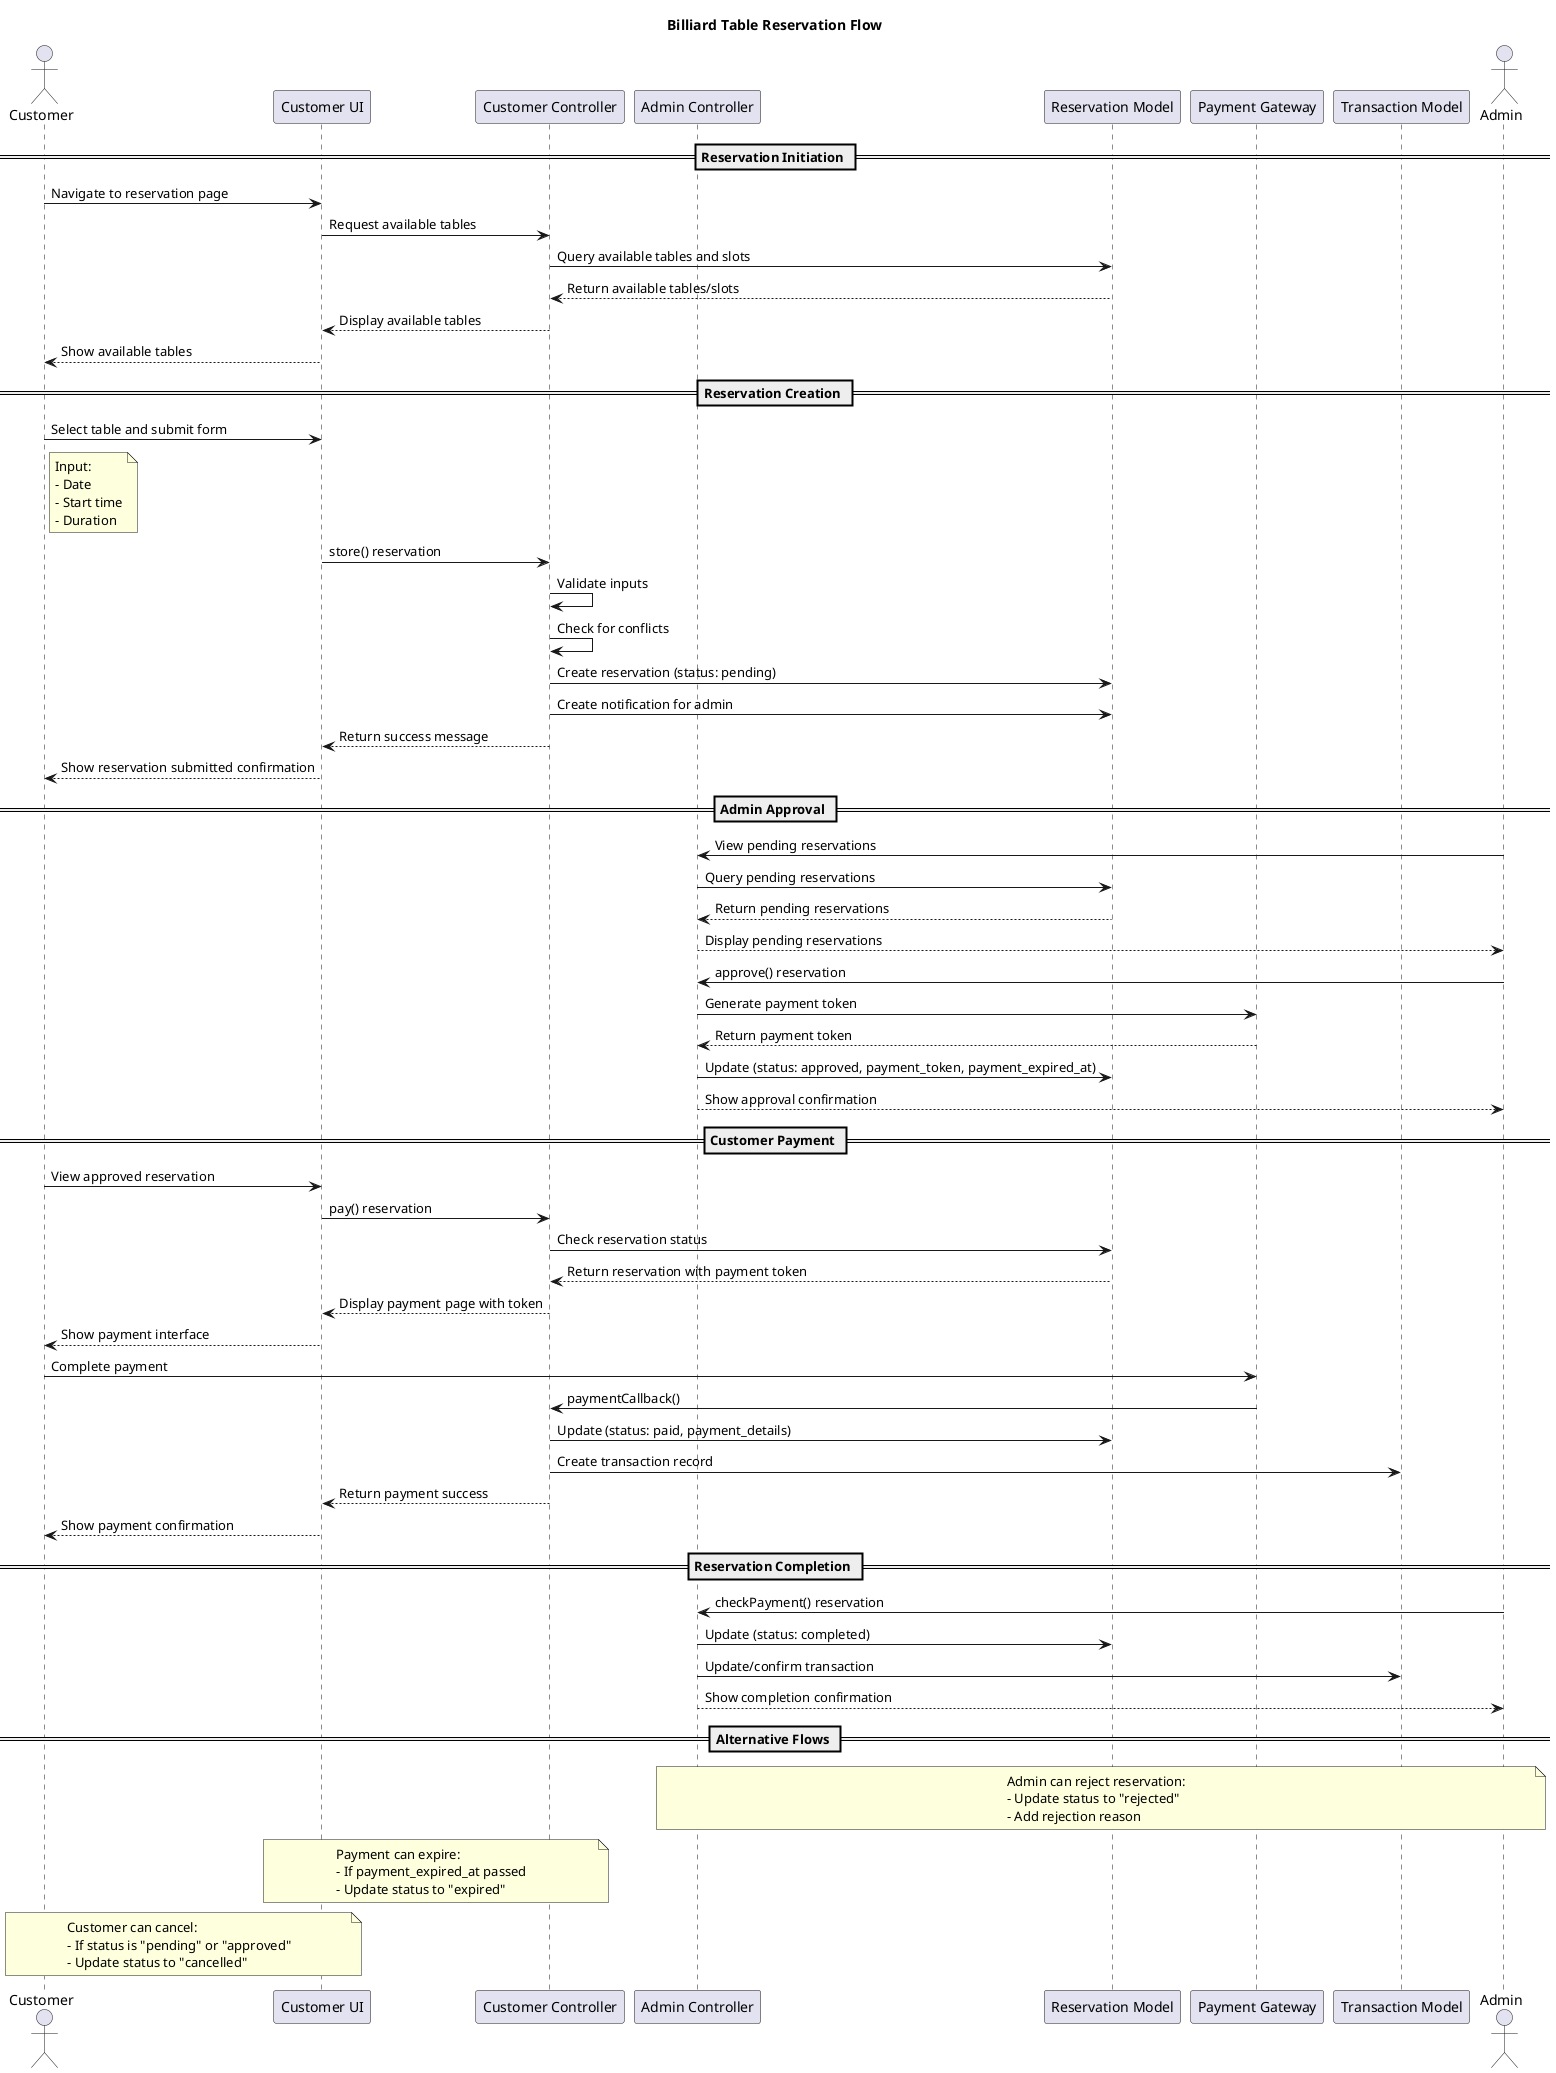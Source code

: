 @startuml Reservation Flow
actor Customer
participant "Customer UI" as UI
participant "Customer Controller" as CustomerCtrl
participant "Admin Controller" as AdminCtrl
participant "Reservation Model" as Reservation
participant "Payment Gateway" as Payment
participant "Transaction Model" as Transaction
actor Admin

title Billiard Table Reservation Flow

== Reservation Initiation ==
Customer -> UI: Navigate to reservation page
UI -> CustomerCtrl: Request available tables
CustomerCtrl -> Reservation: Query available tables and slots
Reservation --> CustomerCtrl: Return available tables/slots
CustomerCtrl --> UI: Display available tables
UI --> Customer: Show available tables

== Reservation Creation ==
Customer -> UI: Select table and submit form
note right of Customer
  Input:
  - Date
  - Start time
  - Duration
end note
UI -> CustomerCtrl: store() reservation
CustomerCtrl -> CustomerCtrl: Validate inputs
CustomerCtrl -> CustomerCtrl: Check for conflicts
CustomerCtrl -> Reservation: Create reservation (status: pending)
CustomerCtrl -> Reservation: Create notification for admin
CustomerCtrl --> UI: Return success message
UI --> Customer: Show reservation submitted confirmation

== Admin Approval ==
Admin -> AdminCtrl: View pending reservations
AdminCtrl -> Reservation: Query pending reservations
Reservation --> AdminCtrl: Return pending reservations
AdminCtrl --> Admin: Display pending reservations
Admin -> AdminCtrl: approve() reservation
AdminCtrl -> Payment: Generate payment token
Payment --> AdminCtrl: Return payment token
AdminCtrl -> Reservation: Update (status: approved, payment_token, payment_expired_at)
AdminCtrl --> Admin: Show approval confirmation

== Customer Payment ==
Customer -> UI: View approved reservation
UI -> CustomerCtrl: pay() reservation
CustomerCtrl -> Reservation: Check reservation status
Reservation --> CustomerCtrl: Return reservation with payment token
CustomerCtrl --> UI: Display payment page with token
UI --> Customer: Show payment interface
Customer -> Payment: Complete payment
Payment -> CustomerCtrl: paymentCallback()
CustomerCtrl -> Reservation: Update (status: paid, payment_details)
CustomerCtrl -> Transaction: Create transaction record
CustomerCtrl --> UI: Return payment success
UI --> Customer: Show payment confirmation

== Reservation Completion ==
Admin -> AdminCtrl: checkPayment() reservation
AdminCtrl -> Reservation: Update (status: completed)
AdminCtrl -> Transaction: Update/confirm transaction
AdminCtrl --> Admin: Show completion confirmation

== Alternative Flows ==
note over Admin, AdminCtrl
  Admin can reject reservation:
  - Update status to "rejected"
  - Add rejection reason
end note

note over UI, CustomerCtrl
  Payment can expire:
  - If payment_expired_at passed
  - Update status to "expired"
end note

note over Customer, UI
  Customer can cancel:
  - If status is "pending" or "approved"
  - Update status to "cancelled"
end note

@enduml
